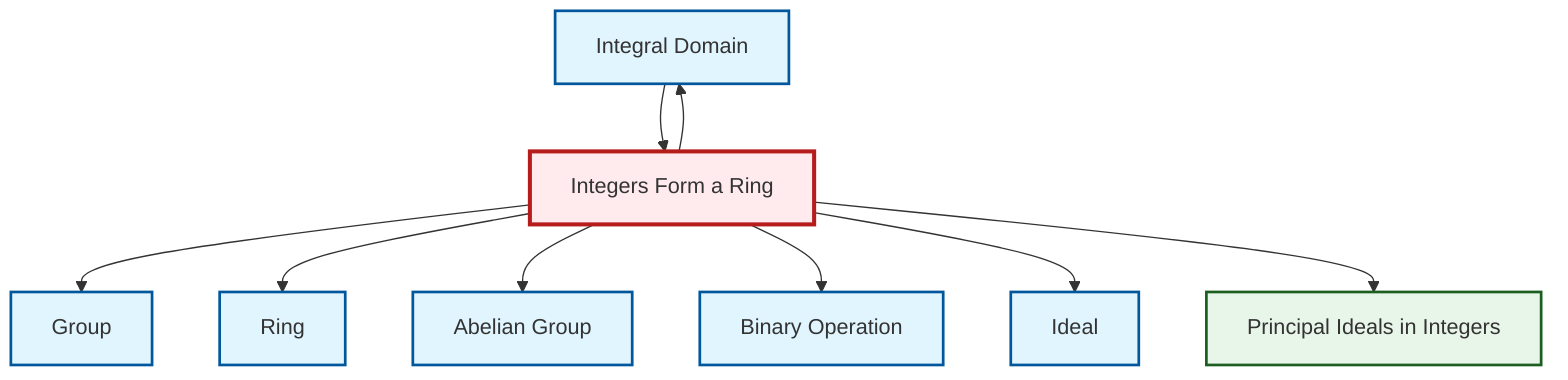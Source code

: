 graph TD
    classDef definition fill:#e1f5fe,stroke:#01579b,stroke-width:2px
    classDef theorem fill:#f3e5f5,stroke:#4a148c,stroke-width:2px
    classDef axiom fill:#fff3e0,stroke:#e65100,stroke-width:2px
    classDef example fill:#e8f5e9,stroke:#1b5e20,stroke-width:2px
    classDef current fill:#ffebee,stroke:#b71c1c,stroke-width:3px
    def-abelian-group["Abelian Group"]:::definition
    def-ring["Ring"]:::definition
    def-group["Group"]:::definition
    def-integral-domain["Integral Domain"]:::definition
    ex-principal-ideal["Principal Ideals in Integers"]:::example
    ex-integers-ring["Integers Form a Ring"]:::example
    def-ideal["Ideal"]:::definition
    def-binary-operation["Binary Operation"]:::definition
    ex-integers-ring --> def-group
    ex-integers-ring --> def-ring
    ex-integers-ring --> def-abelian-group
    ex-integers-ring --> def-binary-operation
    ex-integers-ring --> def-ideal
    ex-integers-ring --> ex-principal-ideal
    def-integral-domain --> ex-integers-ring
    ex-integers-ring --> def-integral-domain
    class ex-integers-ring current